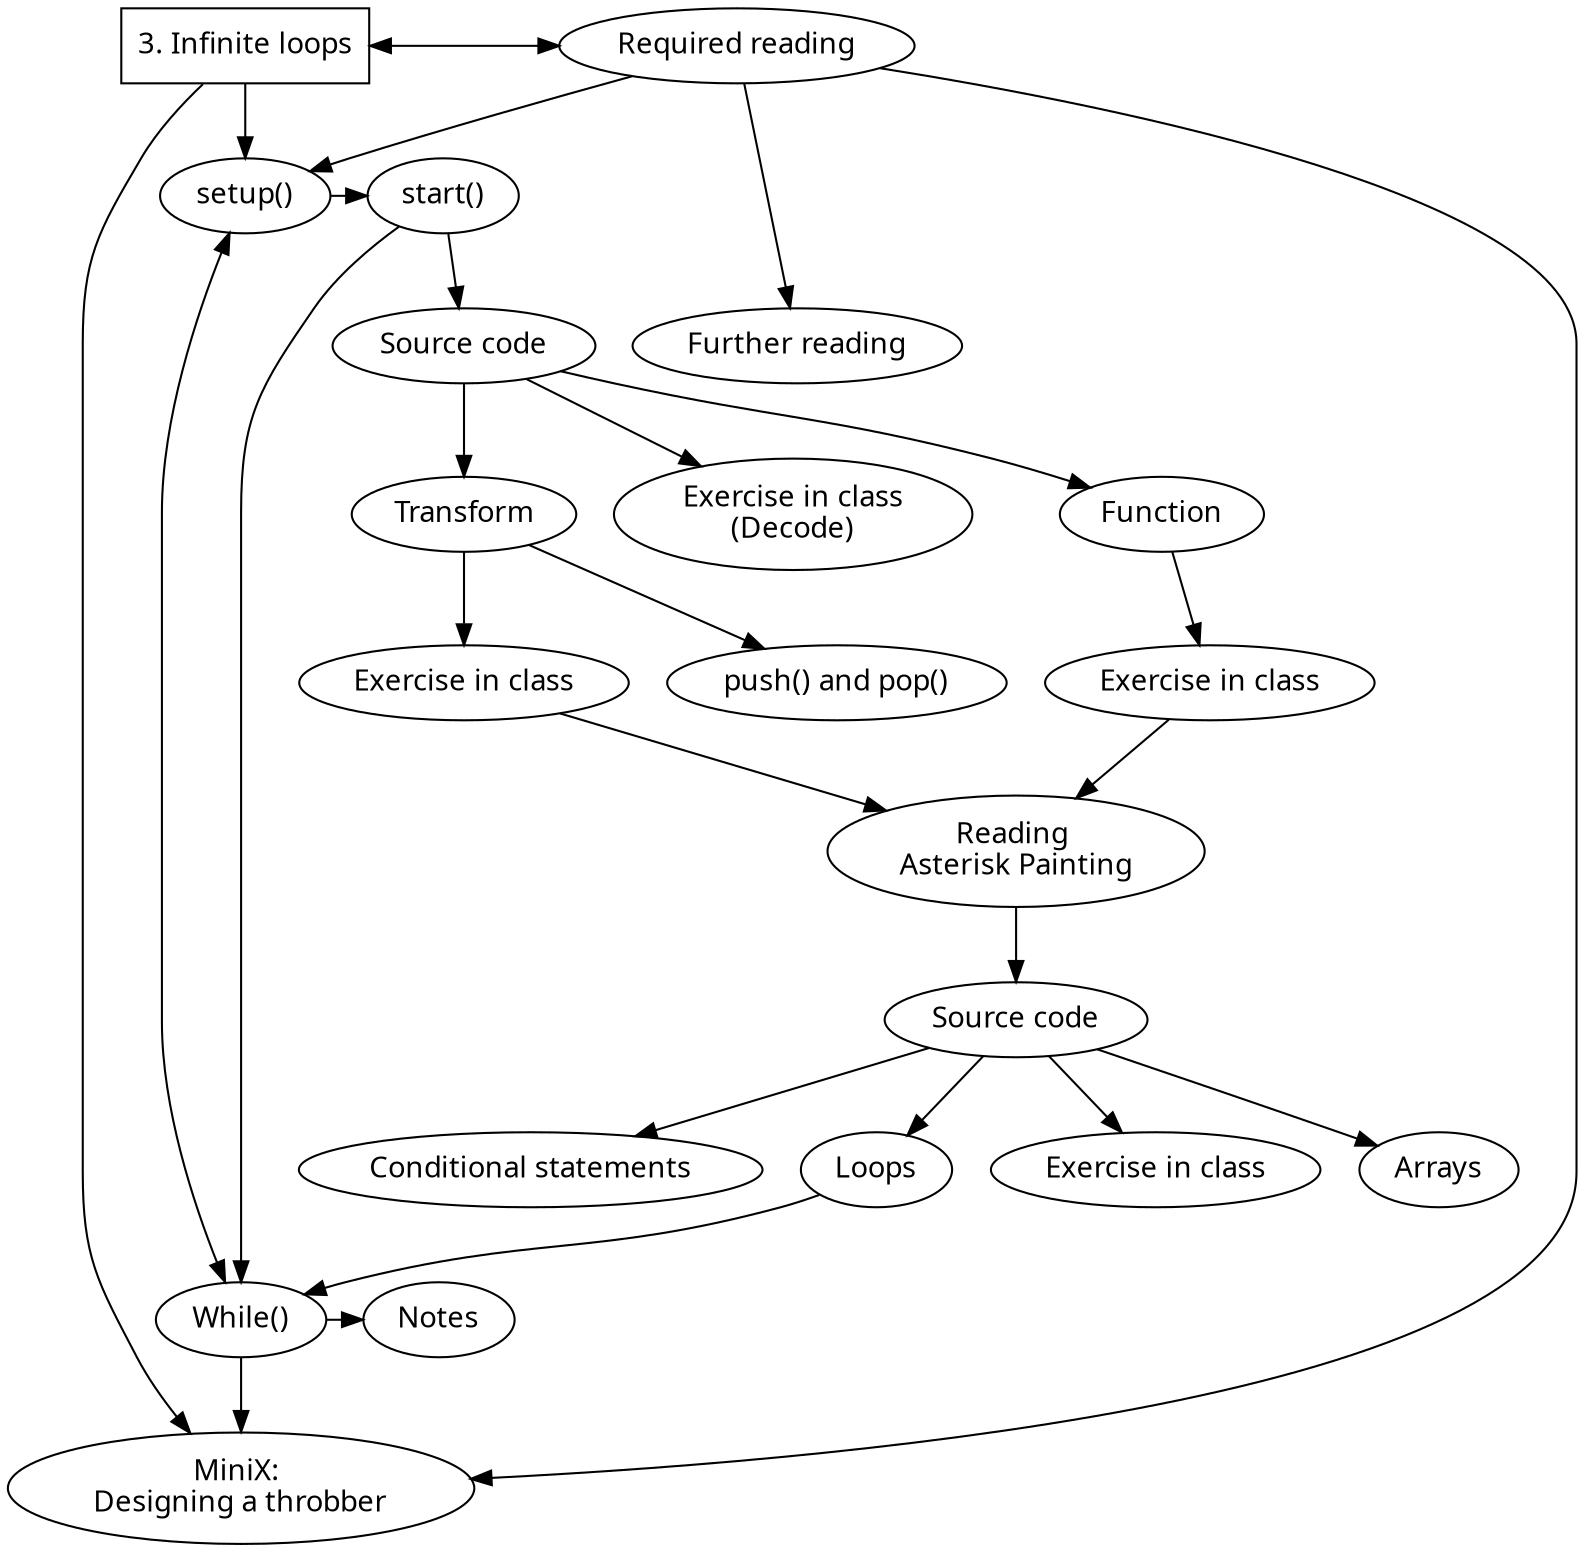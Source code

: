 digraph G {

node[fontname="Hershey-Noailles-help-me"]

//labels
GS [
label="3. Infinite loops",
style=bold,
shape=rectangle,
penwidth="1pt"
]

SU [label="setup()"]
ST [label="start()"]
DE [label="Exercise in class\n(Decode)"]
SC [label="Source code"]
FN [label="Function"]
EiC [label="Exercise in class"]
TR [label="Transform"]
PP [label="push() and pop()"]
EiC2 [label="Exercise in class"]
AP [label="Reading \nAsterisk Painting"]
SC2 [label="Source code"]
EiC3 [label="Exercise in class"]
AR [label="Arrays"]
CS [label="Conditional statements"]
LO [label="Loops"]
MW [label="While()"]
MX [label="MiniX: \nDesigning a throbber"]
RR [label="Required reading"]
FR [label="Further reading"]
Notes [label="Notes"]

//rank
{rank = same; SU, ST}
{rank = same; RR, GS}
{rank = same; MW, Notes}
{rank = same; FR, SC}

//graph
GS -> SU -> ST -> SC -> DE;
GS -> RR[dir=both, minlen=3];
SU -> MW [dir=both];
GS -> MX;
RR -> MX, SU;
SC -> FN -> EiC;
TR-> PP;
SC -> TR -> EiC2;
EiC, EiC2 -> AP -> SC2 -> EiC3
SC2 -> AR;
SC2 -> CS;
SC2 -> LO;
ST, LO -> MW -> Notes;
MW -> MX;
RR -> FR;
}
